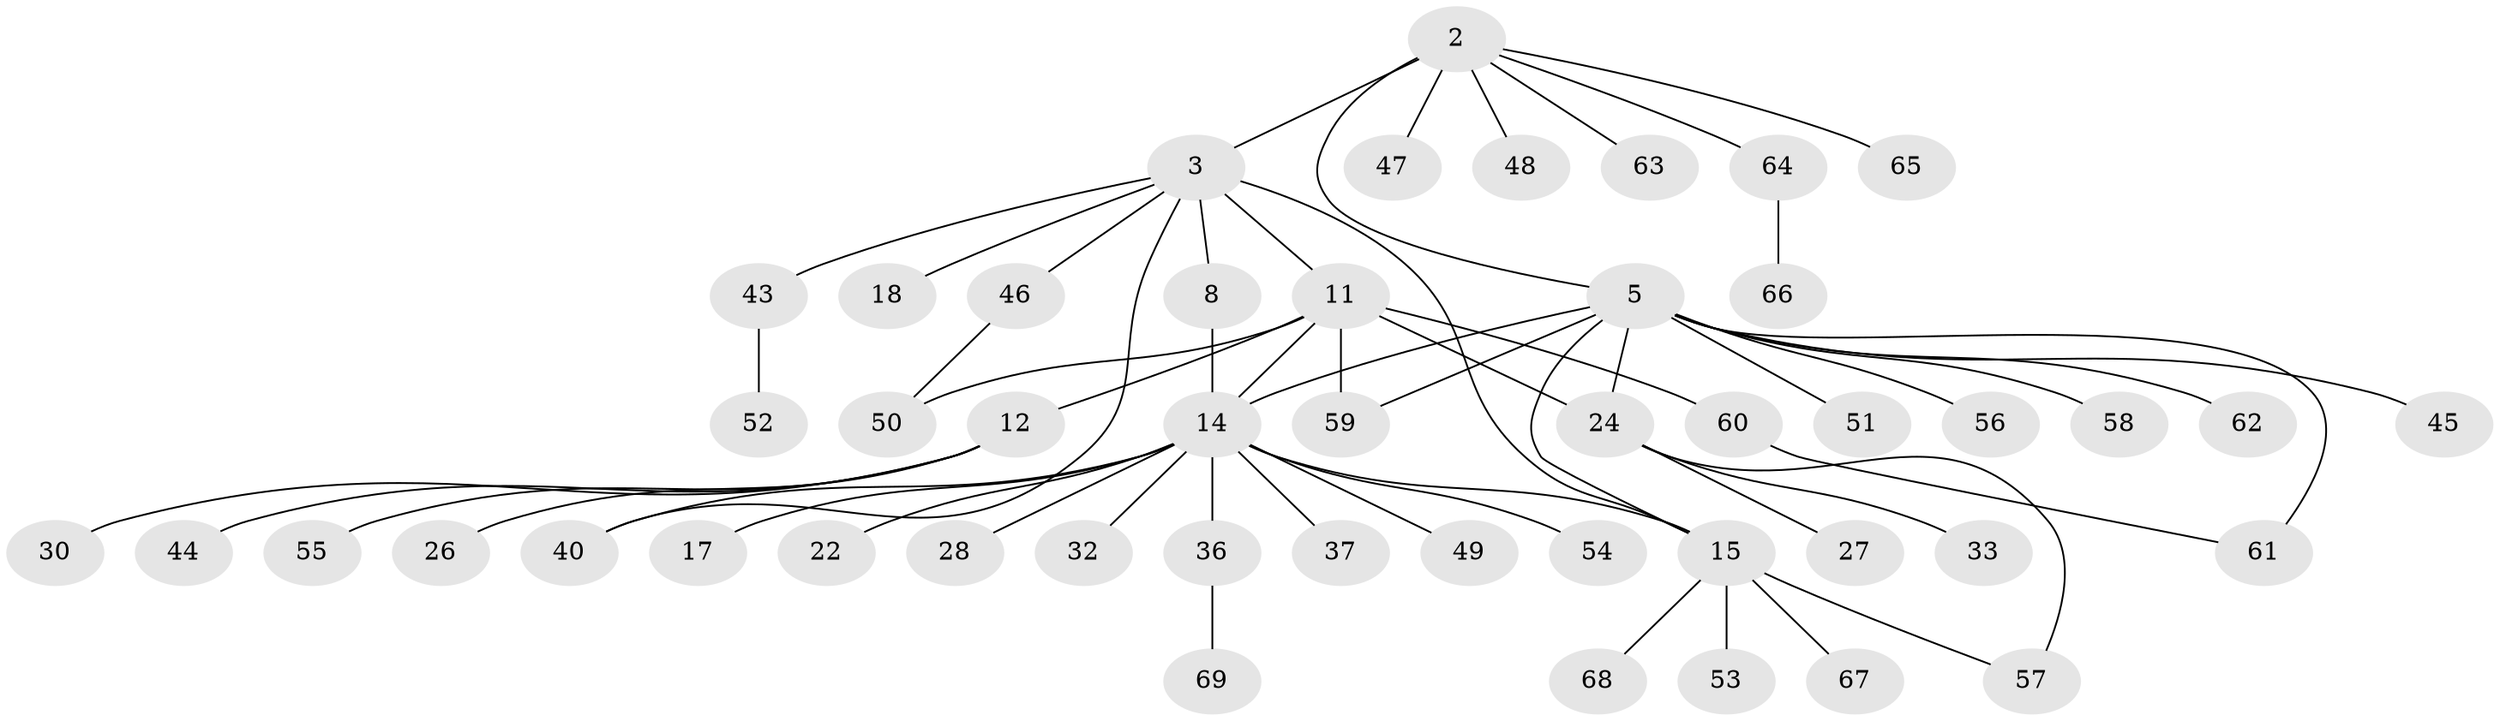 // original degree distribution, {7: 0.043478260869565216, 3: 0.10144927536231885, 9: 0.043478260869565216, 10: 0.014492753623188406, 4: 0.014492753623188406, 2: 0.2028985507246377, 6: 0.043478260869565216, 1: 0.5217391304347826, 5: 0.014492753623188406}
// Generated by graph-tools (version 1.1) at 2025/58/03/04/25 21:58:14]
// undirected, 48 vertices, 57 edges
graph export_dot {
graph [start="1"]
  node [color=gray90,style=filled];
  2 [super="+1"];
  3;
  5 [super="+4"];
  8 [super="+7"];
  11 [super="+10"];
  12;
  14 [super="+9"];
  15 [super="+13"];
  17;
  18;
  22;
  24 [super="+6"];
  26;
  27;
  28;
  30;
  32;
  33;
  36 [super="+35"];
  37;
  40 [super="+20+39"];
  43;
  44;
  45;
  46;
  47;
  48;
  49;
  50;
  51;
  52;
  53;
  54;
  55;
  56 [super="+31"];
  57 [super="+42"];
  58;
  59;
  60 [super="+41"];
  61 [super="+38"];
  62 [super="+23"];
  63;
  64;
  65 [super="+25"];
  66;
  67;
  68;
  69;
  2 -- 3 [weight=2];
  2 -- 64;
  2 -- 48;
  2 -- 63;
  2 -- 47;
  2 -- 5;
  2 -- 65;
  3 -- 8;
  3 -- 15;
  3 -- 18;
  3 -- 40;
  3 -- 43;
  3 -- 46;
  3 -- 11;
  5 -- 51;
  5 -- 24 [weight=2];
  5 -- 45;
  5 -- 15;
  5 -- 58;
  5 -- 59;
  5 -- 14;
  5 -- 61;
  5 -- 62;
  5 -- 56;
  8 -- 14 [weight=2];
  11 -- 12 [weight=2];
  11 -- 14 [weight=2];
  11 -- 24 [weight=2];
  11 -- 50;
  11 -- 59;
  11 -- 60;
  12 -- 26;
  12 -- 30;
  12 -- 44;
  12 -- 55;
  14 -- 15 [weight=2];
  14 -- 17;
  14 -- 32;
  14 -- 49;
  14 -- 54;
  14 -- 36;
  14 -- 37;
  14 -- 22;
  14 -- 28;
  14 -- 40;
  15 -- 53;
  15 -- 67;
  15 -- 68;
  15 -- 57;
  24 -- 33;
  24 -- 27;
  24 -- 57;
  36 -- 69;
  43 -- 52;
  46 -- 50;
  60 -- 61;
  64 -- 66;
}
